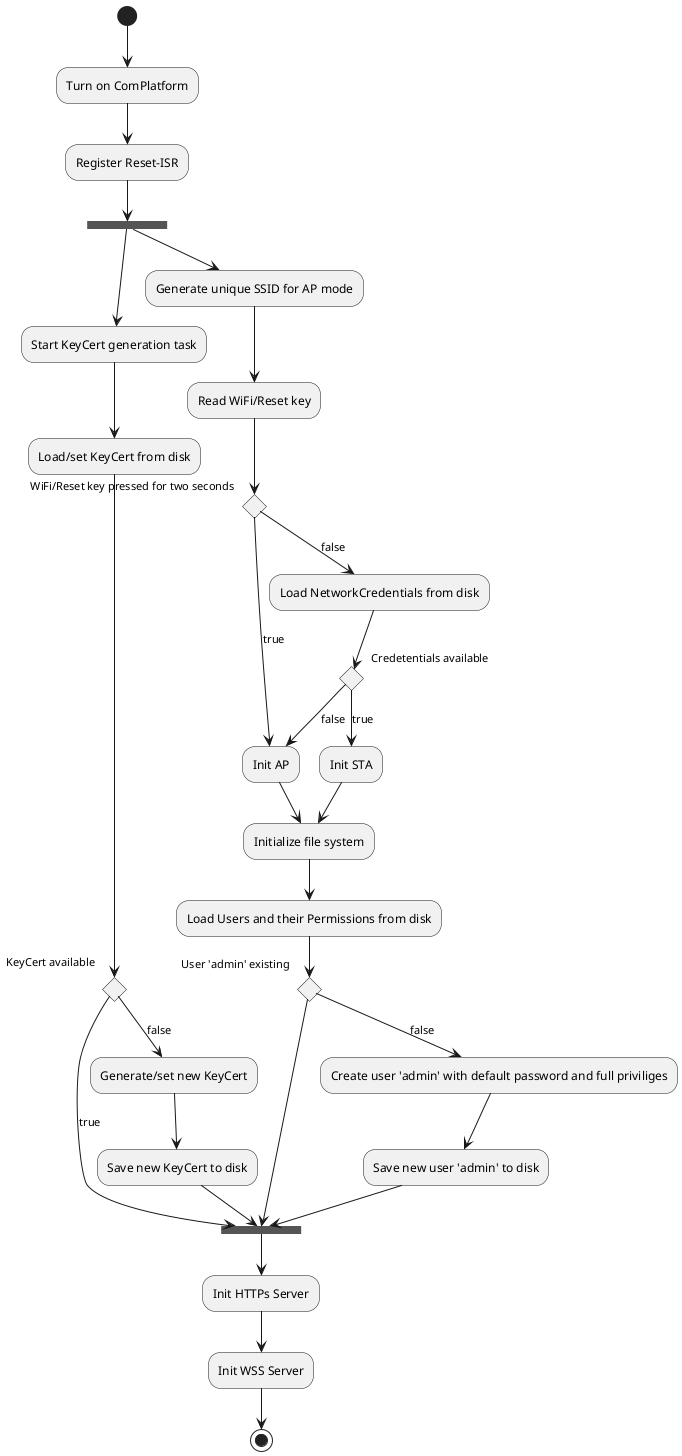 @startuml
(*) --> "Turn on ComPlatform"
--> "Register Reset-ISR"
--> === S1 ===
--> "Start KeyCert generation task"
--> "Load/set KeyCert from disk"

if "KeyCert available" then
    --> [true] === S2 ===
else 
    --> [false] "Generate/set new KeyCert"
    --> "Save new KeyCert to disk"
    --> === S2 ===
endif

=== S1 === --> "Generate unique SSID for AP mode"
--> "Read WiFi/Reset key"

if "WiFi/Reset key pressed for two seconds" then
    --> [true] "Init AP" as initap
else
    --> [false] "Load NetworkCredentials from disk"
    if "Credetentials available" then
        --> [true] "Init STA"
        --> "Initialize file system"
else 
        --> [false] initap
endif

--> "Initialize file system"
--> "Load Users and their Permissions from disk"

if "User 'admin' existing" then
    --> === S2 ===
else
    --> [false] "Create user 'admin' with default password and full priviliges"
    --> "Save new user 'admin' to disk"
endif

--> === S2 ===
--> "Init HTTPs Server"
--> "Init WSS Server"
--> (*)
@enduml
